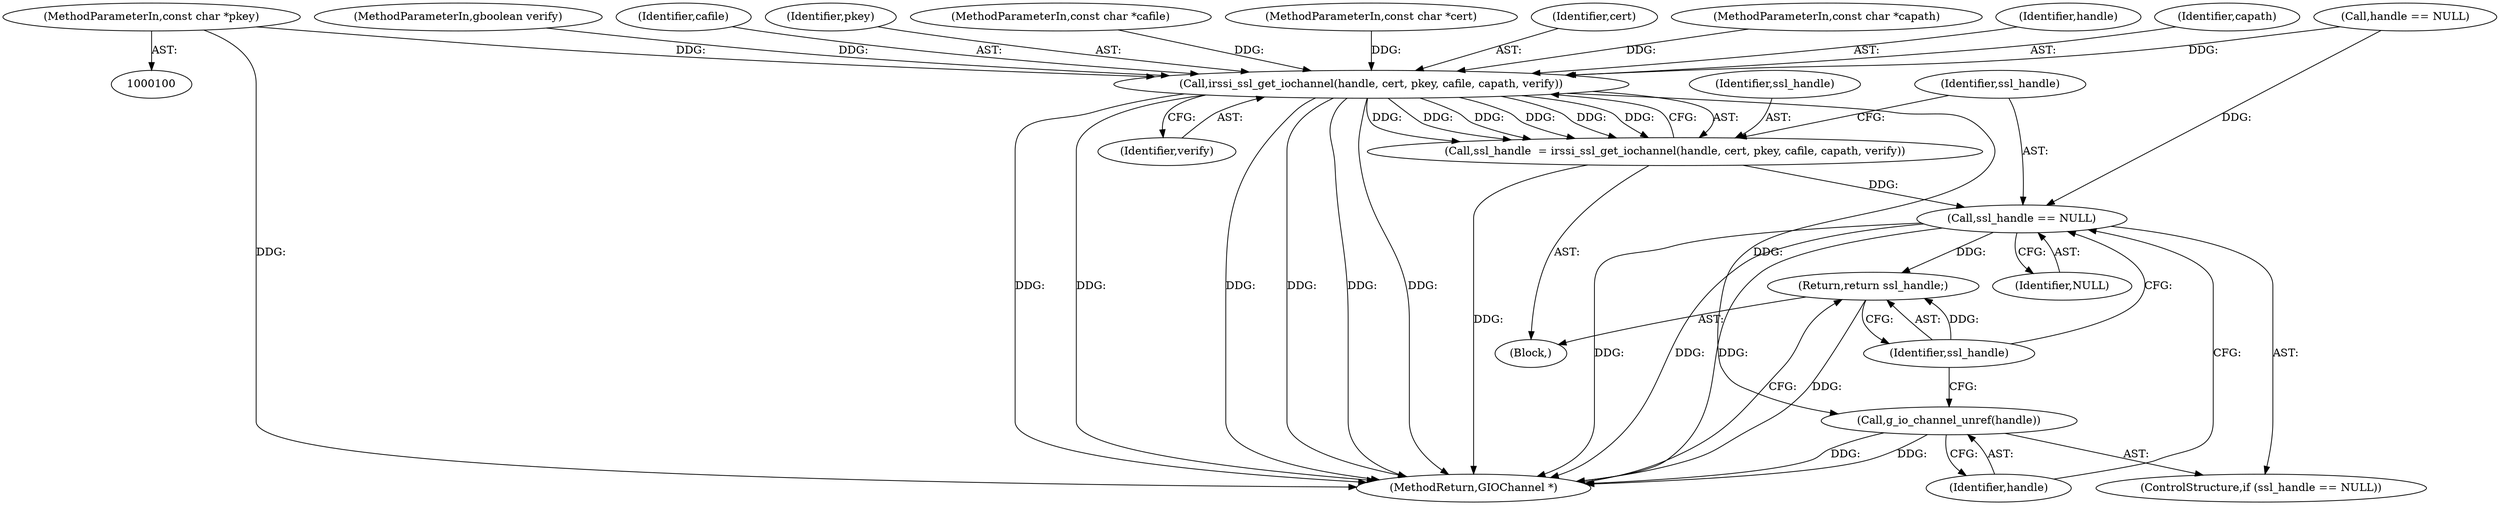 digraph "1_irssi-proxy_85bbc05b21678e80423815d2ef1dfe26208491ab_2@pointer" {
"1000105" [label="(MethodParameterIn,const char *pkey)"];
"1000126" [label="(Call,irssi_ssl_get_iochannel(handle, cert, pkey, cafile, capath, verify))"];
"1000124" [label="(Call,ssl_handle  = irssi_ssl_get_iochannel(handle, cert, pkey, cafile, capath, verify))"];
"1000134" [label="(Call,ssl_handle == NULL)"];
"1000139" [label="(Return,return ssl_handle;)"];
"1000137" [label="(Call,g_io_channel_unref(handle))"];
"1000130" [label="(Identifier,cafile)"];
"1000129" [label="(Identifier,pkey)"];
"1000139" [label="(Return,return ssl_handle;)"];
"1000119" [label="(Call,handle == NULL)"];
"1000106" [label="(MethodParameterIn,const char *cafile)"];
"1000105" [label="(MethodParameterIn,const char *pkey)"];
"1000132" [label="(Identifier,verify)"];
"1000125" [label="(Identifier,ssl_handle)"];
"1000134" [label="(Call,ssl_handle == NULL)"];
"1000140" [label="(Identifier,ssl_handle)"];
"1000104" [label="(MethodParameterIn,const char *cert)"];
"1000126" [label="(Call,irssi_ssl_get_iochannel(handle, cert, pkey, cafile, capath, verify))"];
"1000141" [label="(MethodReturn,GIOChannel *)"];
"1000135" [label="(Identifier,ssl_handle)"];
"1000124" [label="(Call,ssl_handle  = irssi_ssl_get_iochannel(handle, cert, pkey, cafile, capath, verify))"];
"1000128" [label="(Identifier,cert)"];
"1000136" [label="(Identifier,NULL)"];
"1000133" [label="(ControlStructure,if (ssl_handle == NULL))"];
"1000107" [label="(MethodParameterIn,const char *capath)"];
"1000109" [label="(Block,)"];
"1000138" [label="(Identifier,handle)"];
"1000127" [label="(Identifier,handle)"];
"1000131" [label="(Identifier,capath)"];
"1000137" [label="(Call,g_io_channel_unref(handle))"];
"1000108" [label="(MethodParameterIn,gboolean verify)"];
"1000105" -> "1000100"  [label="AST: "];
"1000105" -> "1000141"  [label="DDG: "];
"1000105" -> "1000126"  [label="DDG: "];
"1000126" -> "1000124"  [label="AST: "];
"1000126" -> "1000132"  [label="CFG: "];
"1000127" -> "1000126"  [label="AST: "];
"1000128" -> "1000126"  [label="AST: "];
"1000129" -> "1000126"  [label="AST: "];
"1000130" -> "1000126"  [label="AST: "];
"1000131" -> "1000126"  [label="AST: "];
"1000132" -> "1000126"  [label="AST: "];
"1000124" -> "1000126"  [label="CFG: "];
"1000126" -> "1000141"  [label="DDG: "];
"1000126" -> "1000141"  [label="DDG: "];
"1000126" -> "1000141"  [label="DDG: "];
"1000126" -> "1000141"  [label="DDG: "];
"1000126" -> "1000141"  [label="DDG: "];
"1000126" -> "1000141"  [label="DDG: "];
"1000126" -> "1000124"  [label="DDG: "];
"1000126" -> "1000124"  [label="DDG: "];
"1000126" -> "1000124"  [label="DDG: "];
"1000126" -> "1000124"  [label="DDG: "];
"1000126" -> "1000124"  [label="DDG: "];
"1000126" -> "1000124"  [label="DDG: "];
"1000119" -> "1000126"  [label="DDG: "];
"1000104" -> "1000126"  [label="DDG: "];
"1000106" -> "1000126"  [label="DDG: "];
"1000107" -> "1000126"  [label="DDG: "];
"1000108" -> "1000126"  [label="DDG: "];
"1000126" -> "1000137"  [label="DDG: "];
"1000124" -> "1000109"  [label="AST: "];
"1000125" -> "1000124"  [label="AST: "];
"1000135" -> "1000124"  [label="CFG: "];
"1000124" -> "1000141"  [label="DDG: "];
"1000124" -> "1000134"  [label="DDG: "];
"1000134" -> "1000133"  [label="AST: "];
"1000134" -> "1000136"  [label="CFG: "];
"1000135" -> "1000134"  [label="AST: "];
"1000136" -> "1000134"  [label="AST: "];
"1000138" -> "1000134"  [label="CFG: "];
"1000140" -> "1000134"  [label="CFG: "];
"1000134" -> "1000141"  [label="DDG: "];
"1000134" -> "1000141"  [label="DDG: "];
"1000134" -> "1000141"  [label="DDG: "];
"1000119" -> "1000134"  [label="DDG: "];
"1000134" -> "1000139"  [label="DDG: "];
"1000139" -> "1000109"  [label="AST: "];
"1000139" -> "1000140"  [label="CFG: "];
"1000140" -> "1000139"  [label="AST: "];
"1000141" -> "1000139"  [label="CFG: "];
"1000139" -> "1000141"  [label="DDG: "];
"1000140" -> "1000139"  [label="DDG: "];
"1000137" -> "1000133"  [label="AST: "];
"1000137" -> "1000138"  [label="CFG: "];
"1000138" -> "1000137"  [label="AST: "];
"1000140" -> "1000137"  [label="CFG: "];
"1000137" -> "1000141"  [label="DDG: "];
"1000137" -> "1000141"  [label="DDG: "];
}
